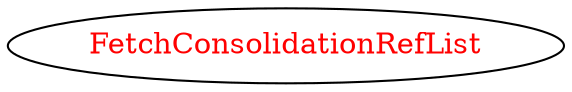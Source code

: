 digraph dependencyGraph {
 concentrate=true;
 ranksep="2.0";
 rankdir="LR"; 
 splines="ortho";
"FetchConsolidationRefList" [fontcolor="red"];
}